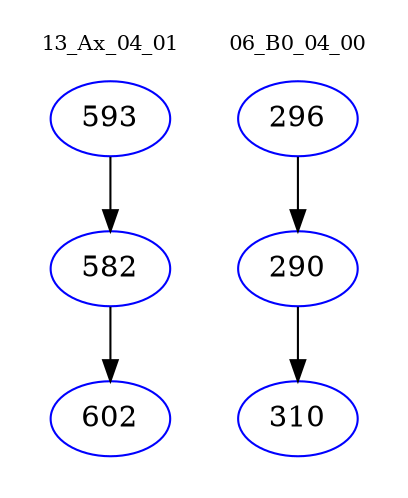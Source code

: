 digraph{
subgraph cluster_0 {
color = white
label = "13_Ax_04_01";
fontsize=10;
T0_593 [label="593", color="blue"]
T0_593 -> T0_582 [color="black"]
T0_582 [label="582", color="blue"]
T0_582 -> T0_602 [color="black"]
T0_602 [label="602", color="blue"]
}
subgraph cluster_1 {
color = white
label = "06_B0_04_00";
fontsize=10;
T1_296 [label="296", color="blue"]
T1_296 -> T1_290 [color="black"]
T1_290 [label="290", color="blue"]
T1_290 -> T1_310 [color="black"]
T1_310 [label="310", color="blue"]
}
}
